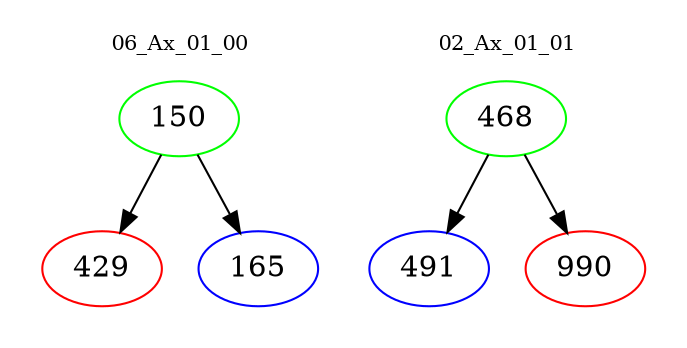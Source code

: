 digraph{
subgraph cluster_0 {
color = white
label = "06_Ax_01_00";
fontsize=10;
T0_150 [label="150", color="green"]
T0_150 -> T0_429 [color="black"]
T0_429 [label="429", color="red"]
T0_150 -> T0_165 [color="black"]
T0_165 [label="165", color="blue"]
}
subgraph cluster_1 {
color = white
label = "02_Ax_01_01";
fontsize=10;
T1_468 [label="468", color="green"]
T1_468 -> T1_491 [color="black"]
T1_491 [label="491", color="blue"]
T1_468 -> T1_990 [color="black"]
T1_990 [label="990", color="red"]
}
}
